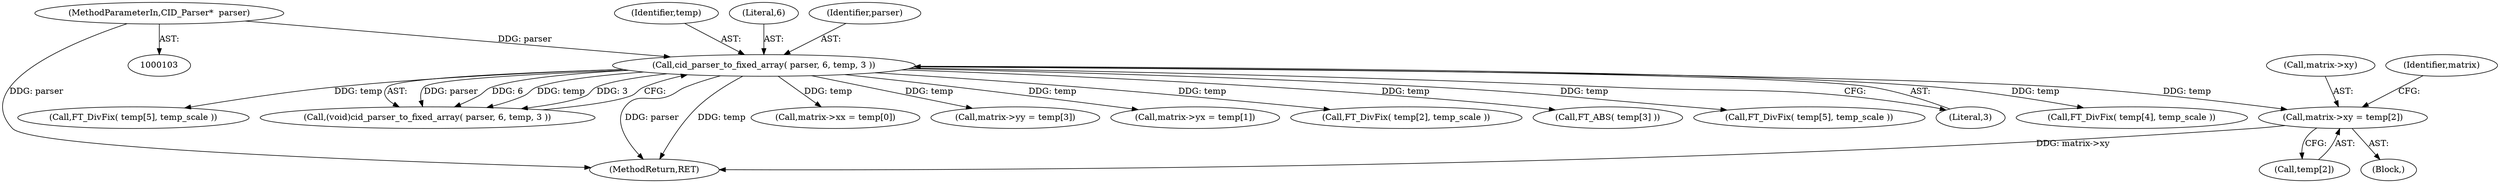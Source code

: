digraph "1_savannah_8b281f83e8516535756f92dbf90940ac44bd45e1@array" {
"1000202" [label="(Call,matrix->xy = temp[2])"];
"1000163" [label="(Call,cid_parser_to_fixed_array( parser, 6, temp, 3 ))"];
"1000105" [label="(MethodParameterIn,CID_Parser*  parser)"];
"1000166" [label="(Identifier,temp)"];
"1000167" [label="(Literal,3)"];
"1000165" [label="(Literal,6)"];
"1000229" [label="(Call,FT_DivFix( temp[4], temp_scale ))"];
"1000178" [label="(Call,FT_DivFix( temp[5], temp_scale ))"];
"1000161" [label="(Call,(void)cid_parser_to_fixed_array( parser, 6, temp, 3 ))"];
"1000248" [label="(MethodReturn,RET)"];
"1000188" [label="(Call,matrix->xx = temp[0])"];
"1000209" [label="(Call,matrix->yy = temp[3])"];
"1000195" [label="(Call,matrix->yx = temp[1])"];
"1000220" [label="(Call,FT_DivFix( temp[2], temp_scale ))"];
"1000164" [label="(Identifier,parser)"];
"1000163" [label="(Call,cid_parser_to_fixed_array( parser, 6, temp, 3 ))"];
"1000203" [label="(Call,matrix->xy)"];
"1000170" [label="(Call,FT_ABS( temp[3] ))"];
"1000238" [label="(Call,FT_DivFix( temp[5], temp_scale ))"];
"1000202" [label="(Call,matrix->xy = temp[2])"];
"1000211" [label="(Identifier,matrix)"];
"1000105" [label="(MethodParameterIn,CID_Parser*  parser)"];
"1000206" [label="(Call,temp[2])"];
"1000106" [label="(Block,)"];
"1000202" -> "1000106"  [label="AST: "];
"1000202" -> "1000206"  [label="CFG: "];
"1000203" -> "1000202"  [label="AST: "];
"1000206" -> "1000202"  [label="AST: "];
"1000211" -> "1000202"  [label="CFG: "];
"1000202" -> "1000248"  [label="DDG: matrix->xy"];
"1000163" -> "1000202"  [label="DDG: temp"];
"1000163" -> "1000161"  [label="AST: "];
"1000163" -> "1000167"  [label="CFG: "];
"1000164" -> "1000163"  [label="AST: "];
"1000165" -> "1000163"  [label="AST: "];
"1000166" -> "1000163"  [label="AST: "];
"1000167" -> "1000163"  [label="AST: "];
"1000161" -> "1000163"  [label="CFG: "];
"1000163" -> "1000248"  [label="DDG: parser"];
"1000163" -> "1000248"  [label="DDG: temp"];
"1000163" -> "1000161"  [label="DDG: parser"];
"1000163" -> "1000161"  [label="DDG: 6"];
"1000163" -> "1000161"  [label="DDG: temp"];
"1000163" -> "1000161"  [label="DDG: 3"];
"1000105" -> "1000163"  [label="DDG: parser"];
"1000163" -> "1000170"  [label="DDG: temp"];
"1000163" -> "1000178"  [label="DDG: temp"];
"1000163" -> "1000188"  [label="DDG: temp"];
"1000163" -> "1000195"  [label="DDG: temp"];
"1000163" -> "1000209"  [label="DDG: temp"];
"1000163" -> "1000220"  [label="DDG: temp"];
"1000163" -> "1000229"  [label="DDG: temp"];
"1000163" -> "1000238"  [label="DDG: temp"];
"1000105" -> "1000103"  [label="AST: "];
"1000105" -> "1000248"  [label="DDG: parser"];
}
